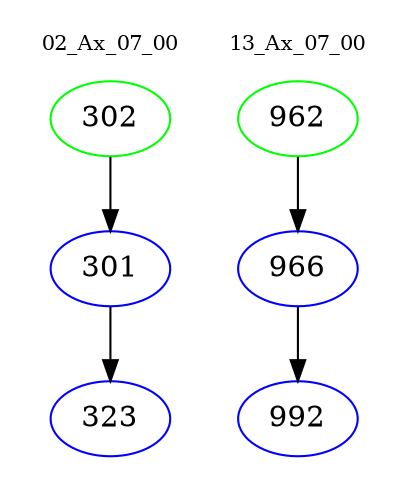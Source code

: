 digraph{
subgraph cluster_0 {
color = white
label = "02_Ax_07_00";
fontsize=10;
T0_302 [label="302", color="green"]
T0_302 -> T0_301 [color="black"]
T0_301 [label="301", color="blue"]
T0_301 -> T0_323 [color="black"]
T0_323 [label="323", color="blue"]
}
subgraph cluster_1 {
color = white
label = "13_Ax_07_00";
fontsize=10;
T1_962 [label="962", color="green"]
T1_962 -> T1_966 [color="black"]
T1_966 [label="966", color="blue"]
T1_966 -> T1_992 [color="black"]
T1_992 [label="992", color="blue"]
}
}
